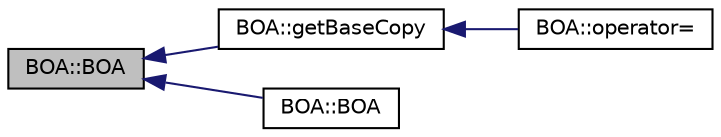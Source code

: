 digraph "BOA::BOA"
{
  edge [fontname="Helvetica",fontsize="10",labelfontname="Helvetica",labelfontsize="10"];
  node [fontname="Helvetica",fontsize="10",shape=record];
  rankdir="LR";
  Node1 [label="BOA::BOA",height=0.2,width=0.4,color="black", fillcolor="grey75", style="filled", fontcolor="black"];
  Node1 -> Node2 [dir="back",color="midnightblue",fontsize="10",style="solid",fontname="Helvetica"];
  Node2 [label="BOA::getBaseCopy",height=0.2,width=0.4,color="black", fillcolor="white", style="filled",URL="$class_b_o_a.html#a46ace5d3c945a423e93912673cadfad5",tooltip="getBaseCopy function, make deep copy of the object/pointer and Return a new std::shared_ptr<BANK> typ..."];
  Node2 -> Node3 [dir="back",color="midnightblue",fontsize="10",style="solid",fontname="Helvetica"];
  Node3 [label="BOA::operator=",height=0.2,width=0.4,color="black", fillcolor="white", style="filled",URL="$class_b_o_a.html#af24b66f0e072b29abbbe5812cab48369"];
  Node1 -> Node4 [dir="back",color="midnightblue",fontsize="10",style="solid",fontname="Helvetica"];
  Node4 [label="BOA::BOA",height=0.2,width=0.4,color="black", fillcolor="white", style="filled",URL="$class_b_o_a.html#ab87192ed986e601c2eb682ea3745daf0"];
}
